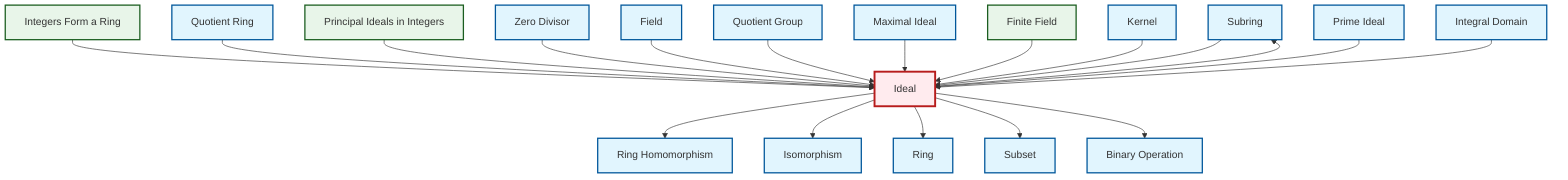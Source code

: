 graph TD
    classDef definition fill:#e1f5fe,stroke:#01579b,stroke-width:2px
    classDef theorem fill:#f3e5f5,stroke:#4a148c,stroke-width:2px
    classDef axiom fill:#fff3e0,stroke:#e65100,stroke-width:2px
    classDef example fill:#e8f5e9,stroke:#1b5e20,stroke-width:2px
    classDef current fill:#ffebee,stroke:#b71c1c,stroke-width:3px
    def-subset["Subset"]:::definition
    def-ring["Ring"]:::definition
    def-subring["Subring"]:::definition
    ex-integers-ring["Integers Form a Ring"]:::example
    def-zero-divisor["Zero Divisor"]:::definition
    def-quotient-ring["Quotient Ring"]:::definition
    ex-finite-field["Finite Field"]:::example
    def-quotient-group["Quotient Group"]:::definition
    ex-principal-ideal["Principal Ideals in Integers"]:::example
    def-isomorphism["Isomorphism"]:::definition
    def-binary-operation["Binary Operation"]:::definition
    def-ideal["Ideal"]:::definition
    def-ring-homomorphism["Ring Homomorphism"]:::definition
    def-kernel["Kernel"]:::definition
    def-integral-domain["Integral Domain"]:::definition
    def-prime-ideal["Prime Ideal"]:::definition
    def-field["Field"]:::definition
    def-maximal-ideal["Maximal Ideal"]:::definition
    ex-integers-ring --> def-ideal
    def-quotient-ring --> def-ideal
    ex-principal-ideal --> def-ideal
    def-ideal --> def-ring-homomorphism
    def-zero-divisor --> def-ideal
    def-field --> def-ideal
    def-quotient-group --> def-ideal
    def-maximal-ideal --> def-ideal
    def-subring --> def-ideal
    ex-finite-field --> def-ideal
    def-kernel --> def-ideal
    def-prime-ideal --> def-ideal
    def-ideal --> def-isomorphism
    def-integral-domain --> def-ideal
    def-ideal --> def-ring
    def-ideal --> def-subring
    def-ideal --> def-subset
    def-ideal --> def-binary-operation
    class def-ideal current